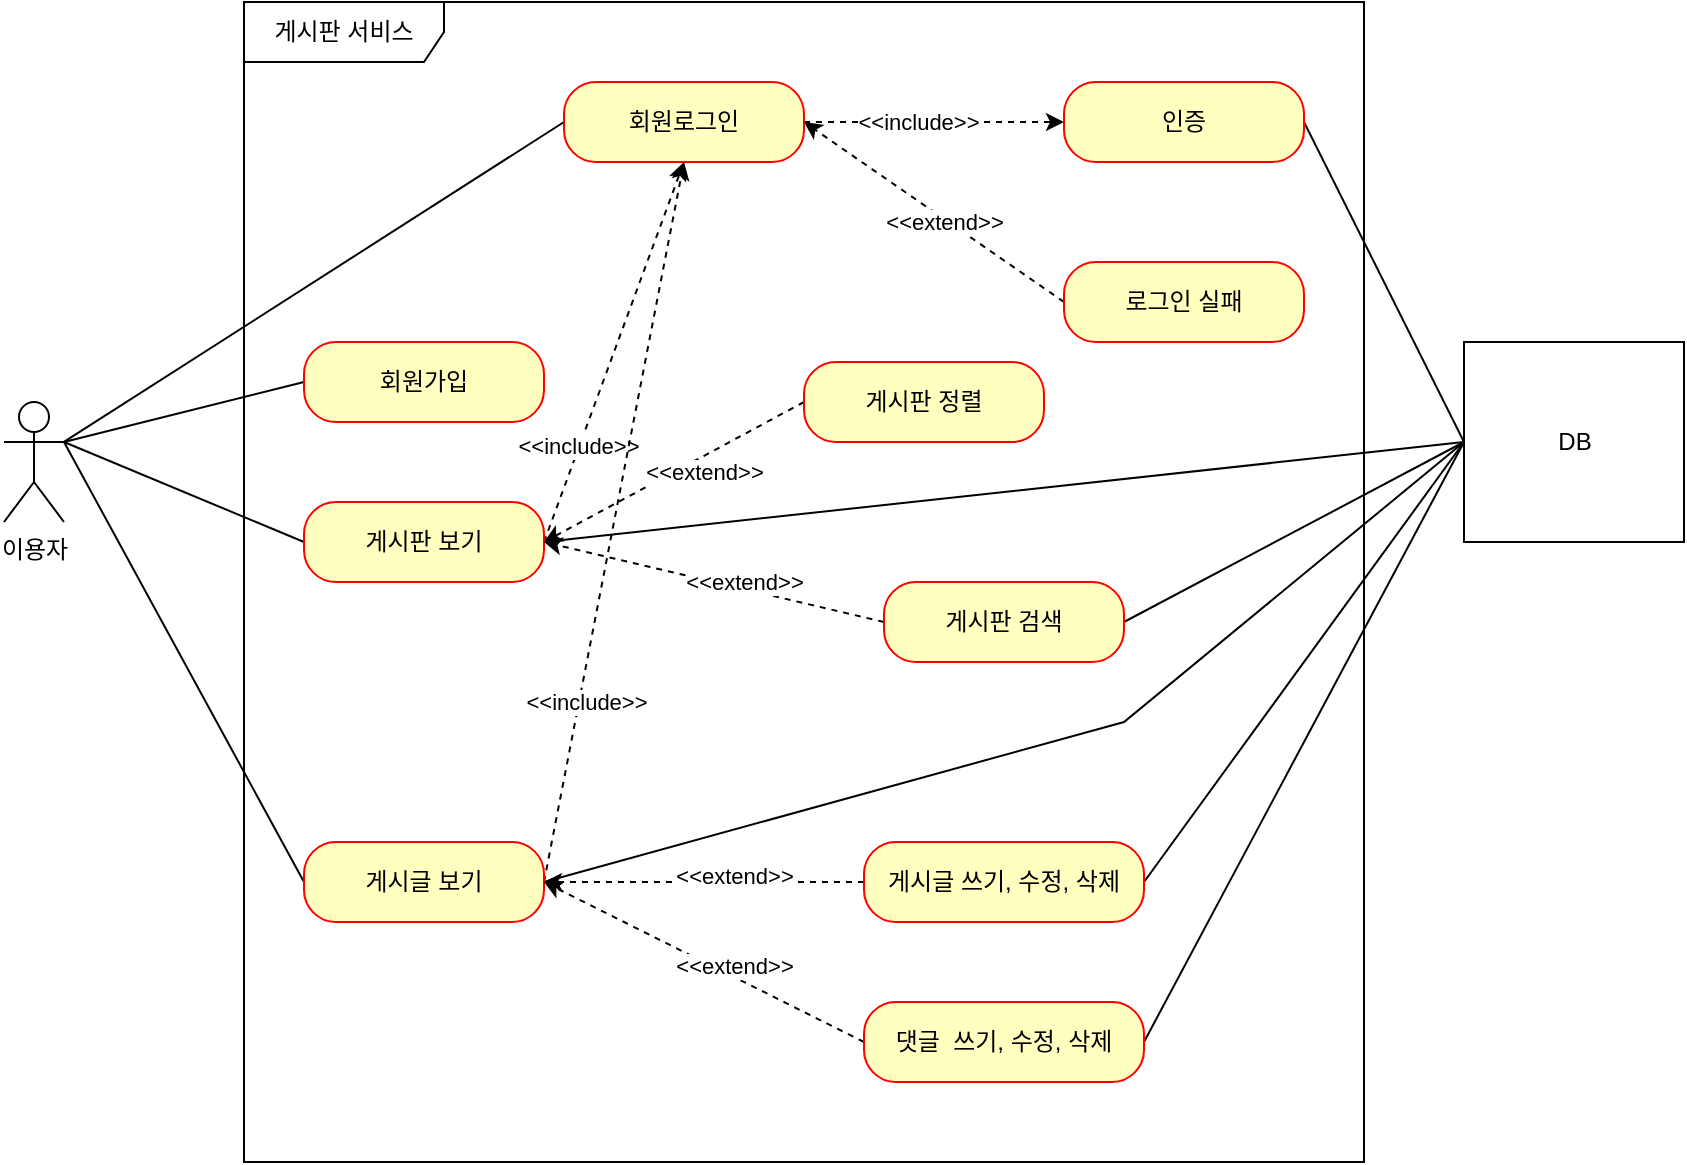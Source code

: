 <mxfile version="20.6.1" type="github">
  <diagram id="UD1_f_KbmdlqJ_WZmVHX" name="페이지-1">
    <mxGraphModel dx="1305" dy="914" grid="1" gridSize="10" guides="1" tooltips="1" connect="1" arrows="1" fold="1" page="1" pageScale="1" pageWidth="850" pageHeight="1100" math="0" shadow="0">
      <root>
        <mxCell id="0" />
        <mxCell id="1" parent="0" />
        <mxCell id="W-ZXjsUTRAynonz4FvOQ-1" value="이용자" style="shape=umlActor;verticalLabelPosition=bottom;verticalAlign=top;html=1;" vertex="1" parent="1">
          <mxGeometry x="30" y="370" width="30" height="60" as="geometry" />
        </mxCell>
        <mxCell id="W-ZXjsUTRAynonz4FvOQ-2" value="게시판 서비스" style="shape=umlFrame;whiteSpace=wrap;html=1;width=100;height=30;" vertex="1" parent="1">
          <mxGeometry x="150" y="170" width="560" height="580" as="geometry" />
        </mxCell>
        <mxCell id="W-ZXjsUTRAynonz4FvOQ-21" style="rounded=0;orthogonalLoop=1;jettySize=auto;html=1;exitX=0;exitY=0.5;exitDx=0;exitDy=0;entryX=1;entryY=0.333;entryDx=0;entryDy=0;entryPerimeter=0;endArrow=none;endFill=0;" edge="1" parent="1" source="W-ZXjsUTRAynonz4FvOQ-3" target="W-ZXjsUTRAynonz4FvOQ-1">
          <mxGeometry relative="1" as="geometry" />
        </mxCell>
        <mxCell id="W-ZXjsUTRAynonz4FvOQ-3" value="회원가입" style="rounded=1;whiteSpace=wrap;html=1;arcSize=40;fontColor=#000000;fillColor=#ffffc0;strokeColor=#ff0000;" vertex="1" parent="1">
          <mxGeometry x="180" y="340" width="120" height="40" as="geometry" />
        </mxCell>
        <mxCell id="W-ZXjsUTRAynonz4FvOQ-24" style="edgeStyle=none;rounded=0;orthogonalLoop=1;jettySize=auto;html=1;exitX=0;exitY=0.5;exitDx=0;exitDy=0;entryX=1;entryY=0.333;entryDx=0;entryDy=0;entryPerimeter=0;endArrow=none;endFill=0;" edge="1" parent="1" source="W-ZXjsUTRAynonz4FvOQ-5" target="W-ZXjsUTRAynonz4FvOQ-1">
          <mxGeometry relative="1" as="geometry" />
        </mxCell>
        <mxCell id="W-ZXjsUTRAynonz4FvOQ-27" style="edgeStyle=none;rounded=0;orthogonalLoop=1;jettySize=auto;html=1;exitX=1;exitY=0.5;exitDx=0;exitDy=0;endArrow=classic;endFill=1;dashed=1;" edge="1" parent="1" source="W-ZXjsUTRAynonz4FvOQ-5" target="W-ZXjsUTRAynonz4FvOQ-9">
          <mxGeometry relative="1" as="geometry" />
        </mxCell>
        <mxCell id="W-ZXjsUTRAynonz4FvOQ-30" value="&amp;lt;&amp;lt;include&amp;gt;&amp;gt;" style="edgeLabel;html=1;align=center;verticalAlign=middle;resizable=0;points=[];" vertex="1" connectable="0" parent="W-ZXjsUTRAynonz4FvOQ-27">
          <mxGeometry x="-0.164" y="-1" relative="1" as="geometry">
            <mxPoint x="2" y="-1" as="offset" />
          </mxGeometry>
        </mxCell>
        <mxCell id="W-ZXjsUTRAynonz4FvOQ-5" value="회원로그인" style="rounded=1;whiteSpace=wrap;html=1;arcSize=40;fontColor=#000000;fillColor=#ffffc0;strokeColor=#ff0000;" vertex="1" parent="1">
          <mxGeometry x="310" y="210" width="120" height="40" as="geometry" />
        </mxCell>
        <mxCell id="W-ZXjsUTRAynonz4FvOQ-22" style="edgeStyle=none;rounded=0;orthogonalLoop=1;jettySize=auto;html=1;exitX=0;exitY=0.5;exitDx=0;exitDy=0;endArrow=none;endFill=0;" edge="1" parent="1" source="W-ZXjsUTRAynonz4FvOQ-6">
          <mxGeometry relative="1" as="geometry">
            <mxPoint x="60" y="390" as="targetPoint" />
          </mxGeometry>
        </mxCell>
        <mxCell id="W-ZXjsUTRAynonz4FvOQ-32" style="edgeStyle=none;rounded=0;orthogonalLoop=1;jettySize=auto;html=1;exitX=1;exitY=0.5;exitDx=0;exitDy=0;entryX=0.5;entryY=1;entryDx=0;entryDy=0;dashed=1;endArrow=classic;endFill=1;" edge="1" parent="1" source="W-ZXjsUTRAynonz4FvOQ-6" target="W-ZXjsUTRAynonz4FvOQ-5">
          <mxGeometry relative="1" as="geometry" />
        </mxCell>
        <mxCell id="W-ZXjsUTRAynonz4FvOQ-35" value="&amp;lt;&amp;lt;include&amp;gt;&amp;gt;" style="edgeLabel;html=1;align=center;verticalAlign=middle;resizable=0;points=[];" vertex="1" connectable="0" parent="W-ZXjsUTRAynonz4FvOQ-32">
          <mxGeometry x="-0.497" y="1" relative="1" as="geometry">
            <mxPoint as="offset" />
          </mxGeometry>
        </mxCell>
        <mxCell id="W-ZXjsUTRAynonz4FvOQ-48" style="edgeStyle=none;rounded=0;orthogonalLoop=1;jettySize=auto;html=1;exitX=1;exitY=0.5;exitDx=0;exitDy=0;endArrow=none;endFill=0;" edge="1" parent="1" source="W-ZXjsUTRAynonz4FvOQ-6">
          <mxGeometry relative="1" as="geometry">
            <mxPoint x="760.0" y="390" as="targetPoint" />
          </mxGeometry>
        </mxCell>
        <mxCell id="W-ZXjsUTRAynonz4FvOQ-6" value="게시판 보기" style="rounded=1;whiteSpace=wrap;html=1;arcSize=40;fontColor=#000000;fillColor=#ffffc0;strokeColor=#ff0000;" vertex="1" parent="1">
          <mxGeometry x="180" y="420" width="120" height="40" as="geometry" />
        </mxCell>
        <mxCell id="W-ZXjsUTRAynonz4FvOQ-23" style="edgeStyle=none;rounded=0;orthogonalLoop=1;jettySize=auto;html=1;exitX=0;exitY=0.5;exitDx=0;exitDy=0;endArrow=none;endFill=0;" edge="1" parent="1" source="W-ZXjsUTRAynonz4FvOQ-7">
          <mxGeometry relative="1" as="geometry">
            <mxPoint x="60" y="390" as="targetPoint" />
          </mxGeometry>
        </mxCell>
        <mxCell id="W-ZXjsUTRAynonz4FvOQ-33" style="edgeStyle=none;rounded=0;orthogonalLoop=1;jettySize=auto;html=1;exitX=1;exitY=0.5;exitDx=0;exitDy=0;entryX=0.5;entryY=1;entryDx=0;entryDy=0;dashed=1;endArrow=classic;endFill=1;" edge="1" parent="1" source="W-ZXjsUTRAynonz4FvOQ-7" target="W-ZXjsUTRAynonz4FvOQ-5">
          <mxGeometry relative="1" as="geometry" />
        </mxCell>
        <mxCell id="W-ZXjsUTRAynonz4FvOQ-36" value="&amp;lt;&amp;lt;include&amp;gt;&amp;gt;" style="edgeLabel;html=1;align=center;verticalAlign=middle;resizable=0;points=[];" vertex="1" connectable="0" parent="W-ZXjsUTRAynonz4FvOQ-33">
          <mxGeometry x="-0.1" relative="1" as="geometry">
            <mxPoint x="-11" y="72" as="offset" />
          </mxGeometry>
        </mxCell>
        <mxCell id="W-ZXjsUTRAynonz4FvOQ-49" style="edgeStyle=none;rounded=0;orthogonalLoop=1;jettySize=auto;html=1;exitX=1;exitY=0.5;exitDx=0;exitDy=0;entryX=0;entryY=0.5;entryDx=0;entryDy=0;endArrow=none;endFill=0;" edge="1" parent="1" source="W-ZXjsUTRAynonz4FvOQ-7" target="W-ZXjsUTRAynonz4FvOQ-45">
          <mxGeometry relative="1" as="geometry">
            <Array as="points">
              <mxPoint x="590" y="530" />
            </Array>
          </mxGeometry>
        </mxCell>
        <mxCell id="W-ZXjsUTRAynonz4FvOQ-7" value="게시글 보기" style="rounded=1;whiteSpace=wrap;html=1;arcSize=40;fontColor=#000000;fillColor=#ffffc0;strokeColor=#ff0000;" vertex="1" parent="1">
          <mxGeometry x="180" y="590" width="120" height="40" as="geometry" />
        </mxCell>
        <mxCell id="W-ZXjsUTRAynonz4FvOQ-47" style="edgeStyle=none;rounded=0;orthogonalLoop=1;jettySize=auto;html=1;exitX=1;exitY=0.5;exitDx=0;exitDy=0;entryX=0;entryY=0.5;entryDx=0;entryDy=0;endArrow=none;endFill=0;" edge="1" parent="1" source="W-ZXjsUTRAynonz4FvOQ-9" target="W-ZXjsUTRAynonz4FvOQ-45">
          <mxGeometry relative="1" as="geometry" />
        </mxCell>
        <mxCell id="W-ZXjsUTRAynonz4FvOQ-9" value="인증" style="rounded=1;whiteSpace=wrap;html=1;arcSize=40;fontColor=#000000;fillColor=#ffffc0;strokeColor=#ff0000;" vertex="1" parent="1">
          <mxGeometry x="560" y="210" width="120" height="40" as="geometry" />
        </mxCell>
        <mxCell id="W-ZXjsUTRAynonz4FvOQ-28" style="edgeStyle=none;rounded=0;orthogonalLoop=1;jettySize=auto;html=1;exitX=0;exitY=0.5;exitDx=0;exitDy=0;endArrow=classic;endFill=1;dashed=1;" edge="1" parent="1" source="W-ZXjsUTRAynonz4FvOQ-10">
          <mxGeometry relative="1" as="geometry">
            <mxPoint x="430" y="230" as="targetPoint" />
          </mxGeometry>
        </mxCell>
        <mxCell id="W-ZXjsUTRAynonz4FvOQ-31" value="&amp;lt;&amp;lt;extend&amp;gt;&amp;gt;" style="edgeLabel;html=1;align=center;verticalAlign=middle;resizable=0;points=[];" vertex="1" connectable="0" parent="W-ZXjsUTRAynonz4FvOQ-28">
          <mxGeometry relative="1" as="geometry">
            <mxPoint x="5" y="5" as="offset" />
          </mxGeometry>
        </mxCell>
        <mxCell id="W-ZXjsUTRAynonz4FvOQ-10" value="로그인 실패" style="rounded=1;whiteSpace=wrap;html=1;arcSize=40;fontColor=#000000;fillColor=#ffffc0;strokeColor=#ff0000;" vertex="1" parent="1">
          <mxGeometry x="560" y="300" width="120" height="40" as="geometry" />
        </mxCell>
        <mxCell id="W-ZXjsUTRAynonz4FvOQ-37" style="edgeStyle=none;rounded=0;orthogonalLoop=1;jettySize=auto;html=1;exitX=0;exitY=0.5;exitDx=0;exitDy=0;entryX=1;entryY=0.5;entryDx=0;entryDy=0;dashed=1;endArrow=classic;endFill=1;" edge="1" parent="1" source="W-ZXjsUTRAynonz4FvOQ-11" target="W-ZXjsUTRAynonz4FvOQ-6">
          <mxGeometry relative="1" as="geometry" />
        </mxCell>
        <mxCell id="W-ZXjsUTRAynonz4FvOQ-39" value="&amp;lt;&amp;lt;extend&amp;gt;&amp;gt;" style="edgeLabel;html=1;align=center;verticalAlign=middle;resizable=0;points=[];" vertex="1" connectable="0" parent="W-ZXjsUTRAynonz4FvOQ-37">
          <mxGeometry relative="1" as="geometry">
            <mxPoint x="15" as="offset" />
          </mxGeometry>
        </mxCell>
        <mxCell id="W-ZXjsUTRAynonz4FvOQ-11" value="게시판 정렬" style="rounded=1;whiteSpace=wrap;html=1;arcSize=40;fontColor=#000000;fillColor=#ffffc0;strokeColor=#ff0000;" vertex="1" parent="1">
          <mxGeometry x="430" y="350" width="120" height="40" as="geometry" />
        </mxCell>
        <mxCell id="W-ZXjsUTRAynonz4FvOQ-38" style="edgeStyle=none;rounded=0;orthogonalLoop=1;jettySize=auto;html=1;exitX=0;exitY=0.5;exitDx=0;exitDy=0;dashed=1;endArrow=classic;endFill=1;" edge="1" parent="1" source="W-ZXjsUTRAynonz4FvOQ-12">
          <mxGeometry relative="1" as="geometry">
            <mxPoint x="300" y="440" as="targetPoint" />
          </mxGeometry>
        </mxCell>
        <mxCell id="W-ZXjsUTRAynonz4FvOQ-40" value="&amp;lt;&amp;lt;extend&amp;gt;&amp;gt;" style="edgeLabel;html=1;align=center;verticalAlign=middle;resizable=0;points=[];" vertex="1" connectable="0" parent="W-ZXjsUTRAynonz4FvOQ-38">
          <mxGeometry relative="1" as="geometry">
            <mxPoint x="15" as="offset" />
          </mxGeometry>
        </mxCell>
        <mxCell id="W-ZXjsUTRAynonz4FvOQ-52" style="edgeStyle=none;rounded=0;orthogonalLoop=1;jettySize=auto;html=1;exitX=1;exitY=0.5;exitDx=0;exitDy=0;entryX=0;entryY=0.5;entryDx=0;entryDy=0;endArrow=none;endFill=0;" edge="1" parent="1" source="W-ZXjsUTRAynonz4FvOQ-12" target="W-ZXjsUTRAynonz4FvOQ-45">
          <mxGeometry relative="1" as="geometry" />
        </mxCell>
        <mxCell id="W-ZXjsUTRAynonz4FvOQ-12" value="게시판 검색" style="rounded=1;whiteSpace=wrap;html=1;arcSize=40;fontColor=#000000;fillColor=#ffffc0;strokeColor=#ff0000;" vertex="1" parent="1">
          <mxGeometry x="470" y="460" width="120" height="40" as="geometry" />
        </mxCell>
        <mxCell id="W-ZXjsUTRAynonz4FvOQ-41" style="edgeStyle=none;rounded=0;orthogonalLoop=1;jettySize=auto;html=1;exitX=0;exitY=0.5;exitDx=0;exitDy=0;entryX=1;entryY=0.5;entryDx=0;entryDy=0;dashed=1;endArrow=classic;endFill=1;" edge="1" parent="1" source="W-ZXjsUTRAynonz4FvOQ-13" target="W-ZXjsUTRAynonz4FvOQ-7">
          <mxGeometry relative="1" as="geometry" />
        </mxCell>
        <mxCell id="W-ZXjsUTRAynonz4FvOQ-43" value="&amp;lt;&amp;lt;extend&amp;gt;&amp;gt;" style="edgeLabel;html=1;align=center;verticalAlign=middle;resizable=0;points=[];" vertex="1" connectable="0" parent="W-ZXjsUTRAynonz4FvOQ-41">
          <mxGeometry relative="1" as="geometry">
            <mxPoint x="15" y="-3" as="offset" />
          </mxGeometry>
        </mxCell>
        <mxCell id="W-ZXjsUTRAynonz4FvOQ-50" style="edgeStyle=none;rounded=0;orthogonalLoop=1;jettySize=auto;html=1;exitX=1;exitY=0.5;exitDx=0;exitDy=0;endArrow=none;endFill=0;" edge="1" parent="1" source="W-ZXjsUTRAynonz4FvOQ-13">
          <mxGeometry relative="1" as="geometry">
            <mxPoint x="760.0" y="390" as="targetPoint" />
          </mxGeometry>
        </mxCell>
        <mxCell id="W-ZXjsUTRAynonz4FvOQ-13" value="게시글 쓰기, 수정, 삭제" style="rounded=1;whiteSpace=wrap;html=1;arcSize=40;fontColor=#000000;fillColor=#ffffc0;strokeColor=#ff0000;" vertex="1" parent="1">
          <mxGeometry x="460" y="590" width="140" height="40" as="geometry" />
        </mxCell>
        <mxCell id="W-ZXjsUTRAynonz4FvOQ-42" style="edgeStyle=none;rounded=0;orthogonalLoop=1;jettySize=auto;html=1;exitX=0;exitY=0.5;exitDx=0;exitDy=0;entryX=1;entryY=0.5;entryDx=0;entryDy=0;dashed=1;endArrow=classic;endFill=1;" edge="1" parent="1" source="W-ZXjsUTRAynonz4FvOQ-15" target="W-ZXjsUTRAynonz4FvOQ-7">
          <mxGeometry relative="1" as="geometry" />
        </mxCell>
        <mxCell id="W-ZXjsUTRAynonz4FvOQ-44" value="&amp;lt;&amp;lt;extend&amp;gt;&amp;gt;" style="edgeLabel;html=1;align=center;verticalAlign=middle;resizable=0;points=[];" vertex="1" connectable="0" parent="W-ZXjsUTRAynonz4FvOQ-42">
          <mxGeometry relative="1" as="geometry">
            <mxPoint x="15" y="2" as="offset" />
          </mxGeometry>
        </mxCell>
        <mxCell id="W-ZXjsUTRAynonz4FvOQ-51" style="edgeStyle=none;rounded=0;orthogonalLoop=1;jettySize=auto;html=1;exitX=1;exitY=0.5;exitDx=0;exitDy=0;endArrow=none;endFill=0;" edge="1" parent="1" source="W-ZXjsUTRAynonz4FvOQ-15">
          <mxGeometry relative="1" as="geometry">
            <mxPoint x="760.0" y="390" as="targetPoint" />
          </mxGeometry>
        </mxCell>
        <mxCell id="W-ZXjsUTRAynonz4FvOQ-15" value="댓글&amp;nbsp; 쓰기, 수정, 삭제" style="rounded=1;whiteSpace=wrap;html=1;arcSize=40;fontColor=#000000;fillColor=#ffffc0;strokeColor=#ff0000;" vertex="1" parent="1">
          <mxGeometry x="460" y="670" width="140" height="40" as="geometry" />
        </mxCell>
        <mxCell id="W-ZXjsUTRAynonz4FvOQ-45" value="DB" style="html=1;dropTarget=0;" vertex="1" parent="1">
          <mxGeometry x="760" y="340" width="110" height="100" as="geometry" />
        </mxCell>
      </root>
    </mxGraphModel>
  </diagram>
</mxfile>
